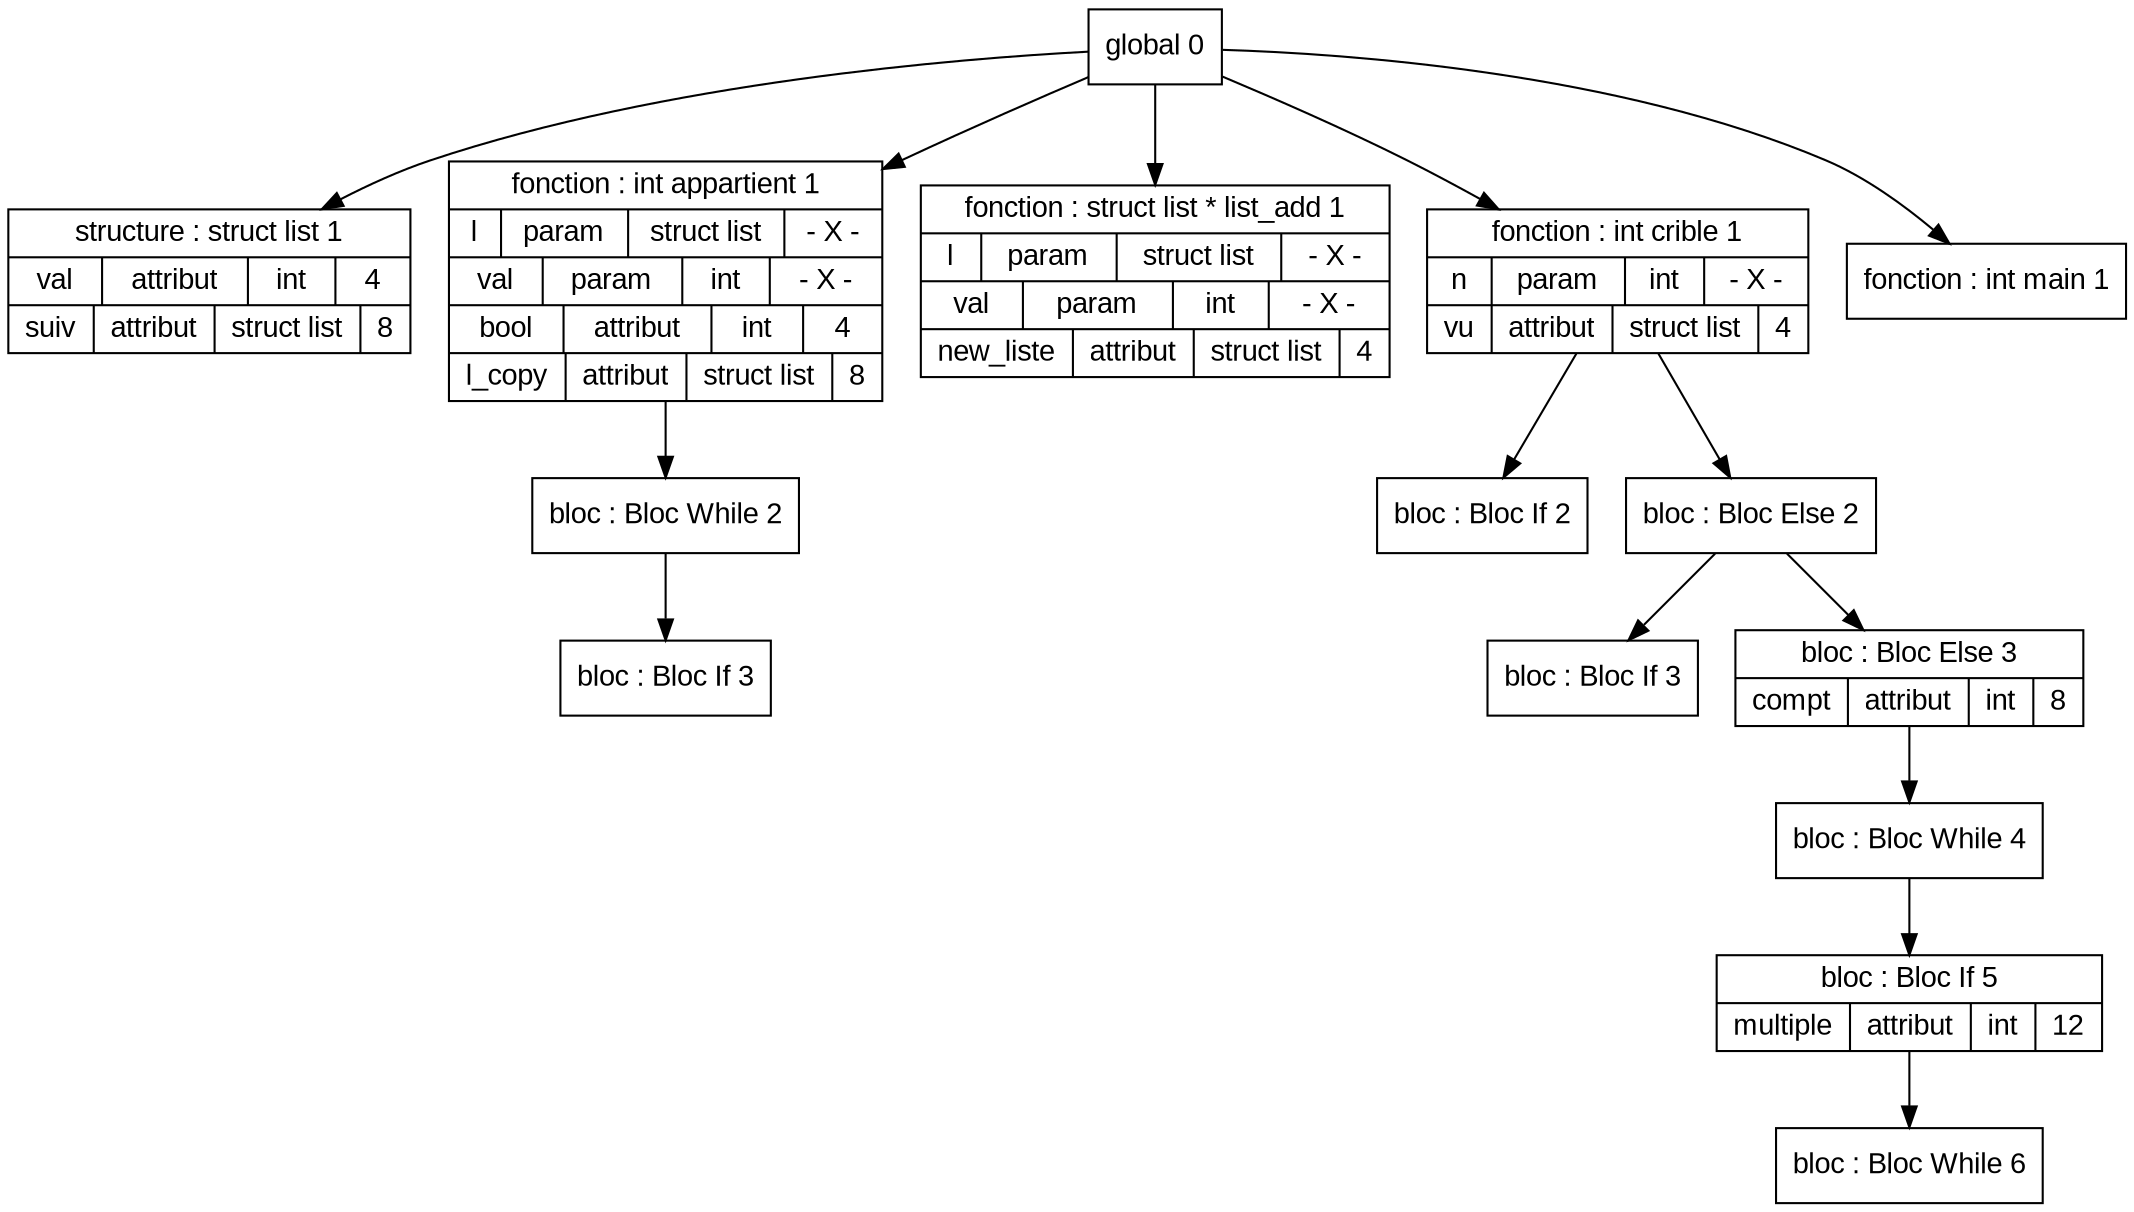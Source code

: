 digraph "tds"{

	node [fontname="Arial"];

	N1 [shape=record label="{ structure : struct list 1
	| { val | attribut | int | 4 }
	| { suiv | attribut | struct list | 8 }
	}"];

	N4 [shape=record label="{ bloc : Bloc If  3
	}"];

	N3 [shape=record label="{ bloc : Bloc While  2
	}"];

	N2 [shape=record label="{ fonction : int appartient 1
	| { l | param | struct list | - X - }
	| { val | param | int | - X - }
	| { bool | attribut | int | 4 }
	| { l_copy | attribut | struct list | 8 }
	}"];

	N5 [shape=record label="{ fonction : struct list * list_add 1
	| { l | param | struct list | - X - }
	| { val | param | int | - X - }
	| { new_liste | attribut | struct list | 4 }
	}"];

	N7 [shape=record label="{ bloc : Bloc If  2
	}"];

	N9 [shape=record label="{ bloc : Bloc If  3
	}"];

	N13 [shape=record label="{ bloc : Bloc While  6
	}"];

	N12 [shape=record label="{ bloc : Bloc If  5
	| { multiple | attribut | int | 12 }
	}"];

	N11 [shape=record label="{ bloc : Bloc While  4
	}"];

	N10 [shape=record label="{ bloc : Bloc Else  3
	| { compt | attribut | int | 8 }
	}"];

	N8 [shape=record label="{ bloc : Bloc Else  2
	}"];

	N6 [shape=record label="{ fonction : int crible 1
	| { n | param | int | - X - }
	| { vu | attribut | struct list | 4 }
	}"];

	N14 [shape=record label="{ fonction : int main 1
	}"];

	N0 [shape=record label="{ global 0
	}"];


	N0 -> N1; 
	N0 -> N2; 
	N2 -> N3; 
	N3 -> N4; 
	N0 -> N5; 
	N0 -> N6; 
	N6 -> N7; 
	N6 -> N8; 
	N8 -> N9; 
	N8 -> N10; 
	N10 -> N11; 
	N11 -> N12; 
	N12 -> N13; 
	N0 -> N14; 
}

